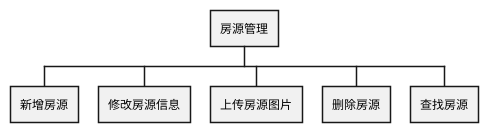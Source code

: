 @startwbs
'https://plantuml.com/wbs-diagram

* 房源管理
** 新增房源
** 修改房源信息
** 上传房源图片
** 删除房源
** 查找房源

@endwbs